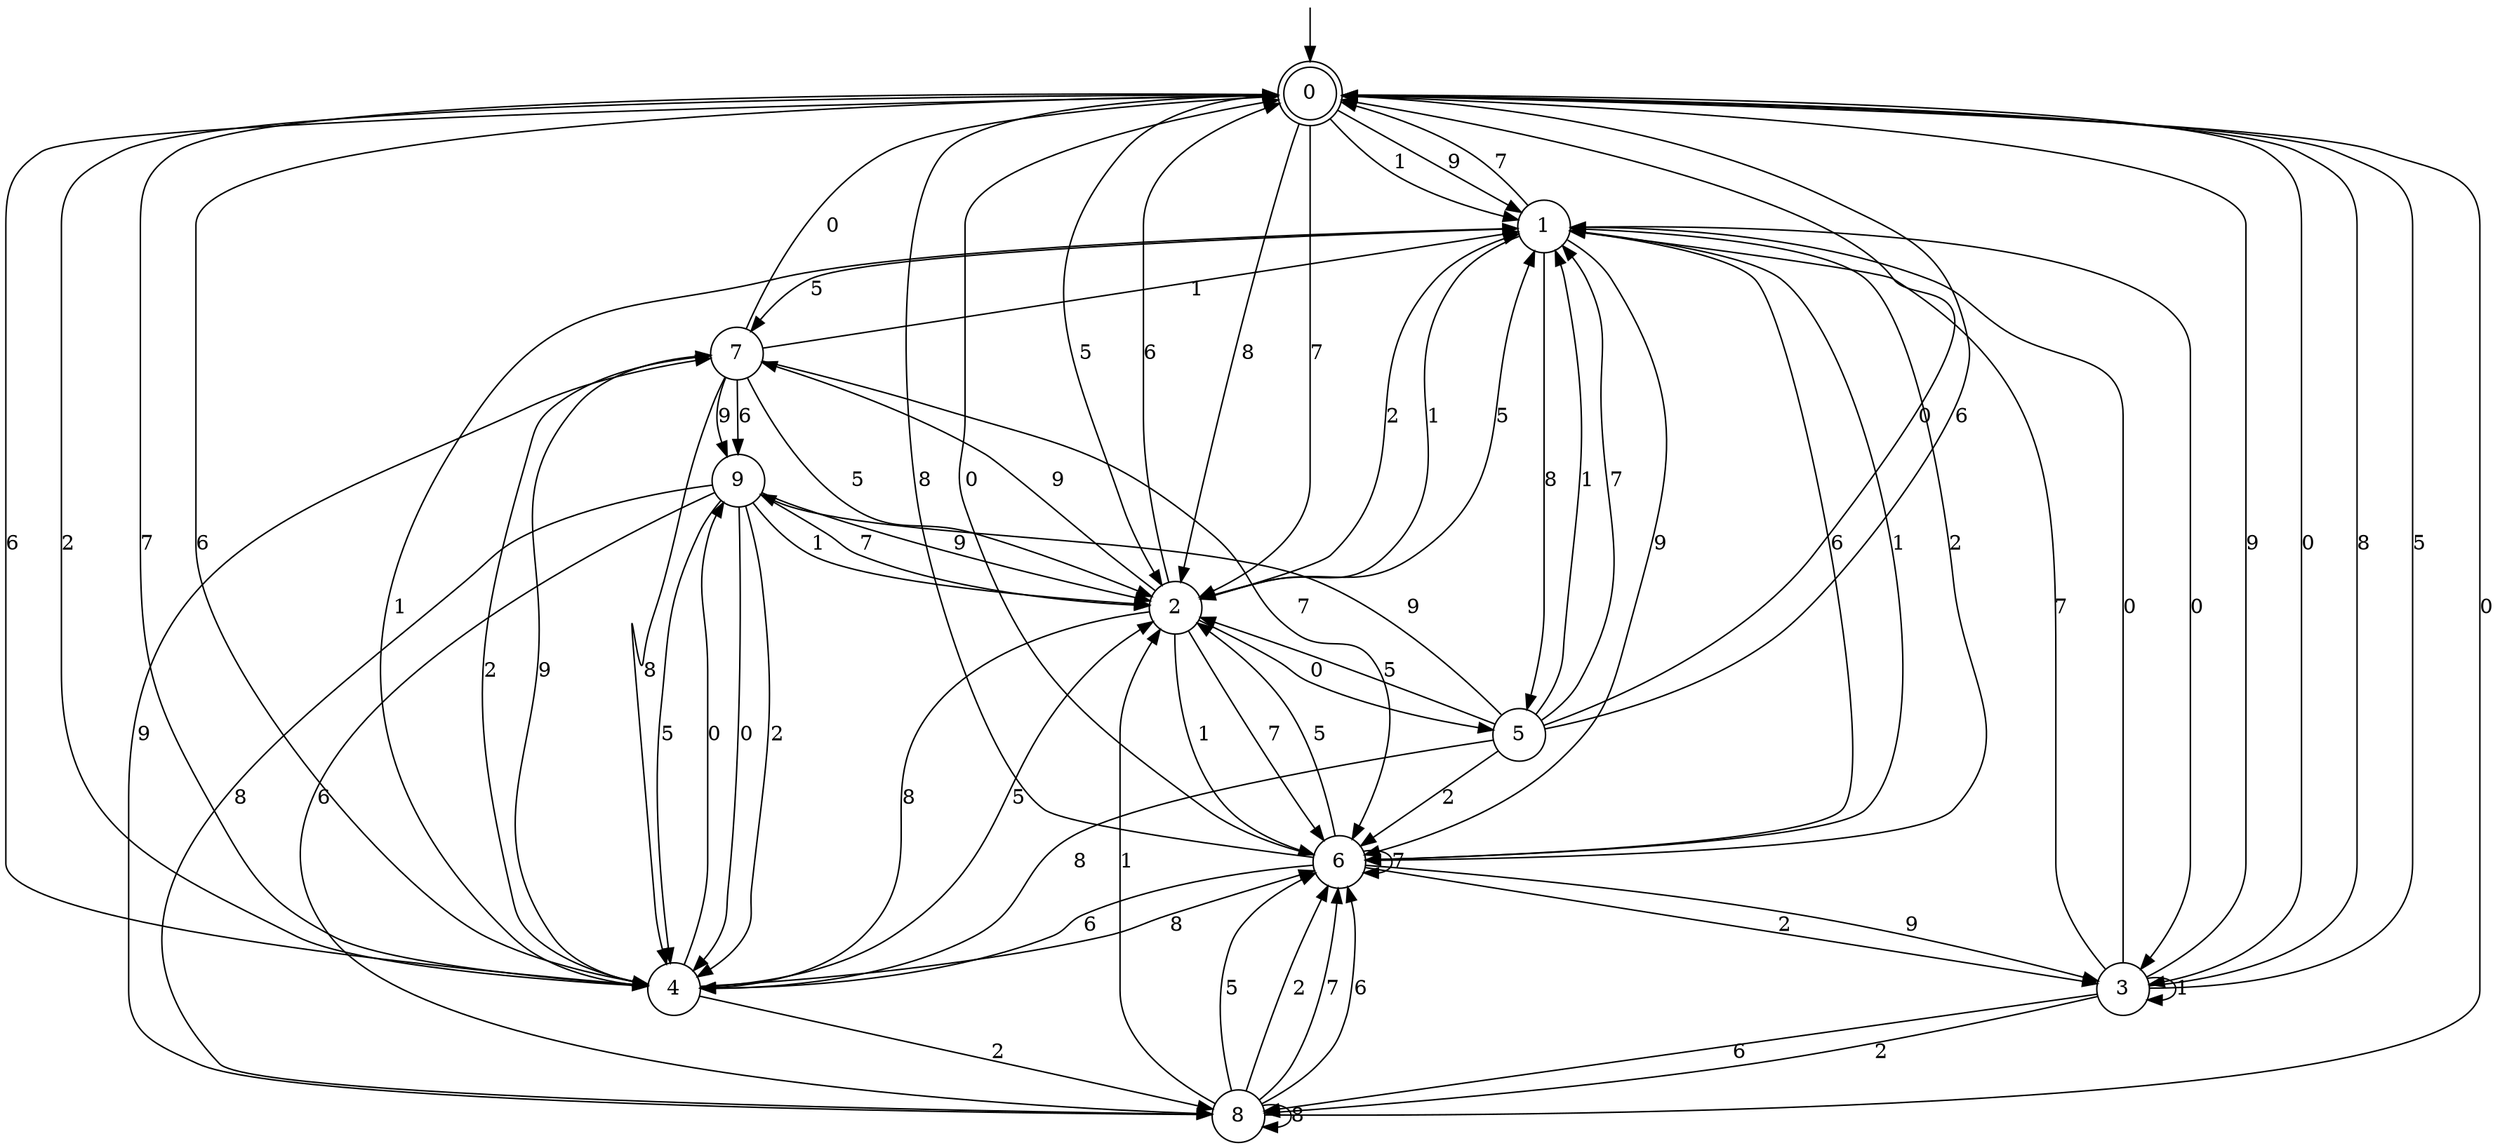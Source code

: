 digraph g {

	s0 [shape="doublecircle" label="0"];
	s1 [shape="circle" label="1"];
	s2 [shape="circle" label="2"];
	s3 [shape="circle" label="3"];
	s4 [shape="circle" label="4"];
	s5 [shape="circle" label="5"];
	s6 [shape="circle" label="6"];
	s7 [shape="circle" label="7"];
	s8 [shape="circle" label="8"];
	s9 [shape="circle" label="9"];
	s0 -> s1 [label="1"];
	s0 -> s2 [label="8"];
	s0 -> s2 [label="7"];
	s0 -> s3 [label="0"];
	s0 -> s4 [label="6"];
	s0 -> s2 [label="5"];
	s0 -> s4 [label="2"];
	s0 -> s1 [label="9"];
	s1 -> s2 [label="1"];
	s1 -> s5 [label="8"];
	s1 -> s0 [label="7"];
	s1 -> s3 [label="0"];
	s1 -> s6 [label="6"];
	s1 -> s7 [label="5"];
	s1 -> s6 [label="2"];
	s1 -> s6 [label="9"];
	s2 -> s6 [label="1"];
	s2 -> s4 [label="8"];
	s2 -> s6 [label="7"];
	s2 -> s5 [label="0"];
	s2 -> s0 [label="6"];
	s2 -> s1 [label="5"];
	s2 -> s1 [label="2"];
	s2 -> s7 [label="9"];
	s3 -> s3 [label="1"];
	s3 -> s0 [label="8"];
	s3 -> s1 [label="7"];
	s3 -> s1 [label="0"];
	s3 -> s8 [label="6"];
	s3 -> s0 [label="5"];
	s3 -> s8 [label="2"];
	s3 -> s0 [label="9"];
	s4 -> s1 [label="1"];
	s4 -> s6 [label="8"];
	s4 -> s0 [label="7"];
	s4 -> s9 [label="0"];
	s4 -> s0 [label="6"];
	s4 -> s2 [label="5"];
	s4 -> s8 [label="2"];
	s4 -> s7 [label="9"];
	s5 -> s1 [label="1"];
	s5 -> s4 [label="8"];
	s5 -> s1 [label="7"];
	s5 -> s0 [label="0"];
	s5 -> s0 [label="6"];
	s5 -> s2 [label="5"];
	s5 -> s6 [label="2"];
	s5 -> s9 [label="9"];
	s6 -> s1 [label="1"];
	s6 -> s0 [label="8"];
	s6 -> s6 [label="7"];
	s6 -> s0 [label="0"];
	s6 -> s4 [label="6"];
	s6 -> s2 [label="5"];
	s6 -> s3 [label="2"];
	s6 -> s3 [label="9"];
	s7 -> s1 [label="1"];
	s7 -> s4 [label="8"];
	s7 -> s6 [label="7"];
	s7 -> s0 [label="0"];
	s7 -> s9 [label="6"];
	s7 -> s2 [label="5"];
	s7 -> s4 [label="2"];
	s7 -> s9 [label="9"];
	s8 -> s2 [label="1"];
	s8 -> s8 [label="8"];
	s8 -> s6 [label="7"];
	s8 -> s0 [label="0"];
	s8 -> s6 [label="6"];
	s8 -> s6 [label="5"];
	s8 -> s6 [label="2"];
	s8 -> s7 [label="9"];
	s9 -> s2 [label="1"];
	s9 -> s8 [label="8"];
	s9 -> s2 [label="7"];
	s9 -> s4 [label="0"];
	s9 -> s8 [label="6"];
	s9 -> s4 [label="5"];
	s9 -> s4 [label="2"];
	s9 -> s2 [label="9"];

__start0 [label="" shape="none" width="0" height="0"];
__start0 -> s0;

}
